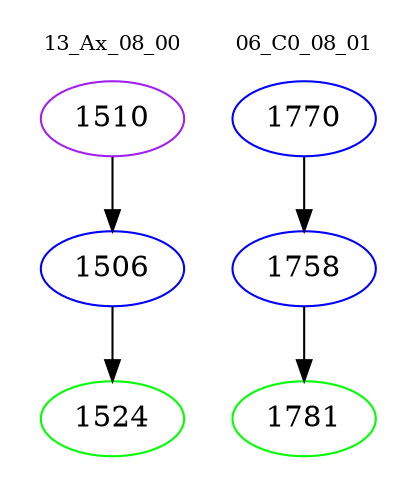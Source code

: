 digraph{
subgraph cluster_0 {
color = white
label = "13_Ax_08_00";
fontsize=10;
T0_1510 [label="1510", color="purple"]
T0_1510 -> T0_1506 [color="black"]
T0_1506 [label="1506", color="blue"]
T0_1506 -> T0_1524 [color="black"]
T0_1524 [label="1524", color="green"]
}
subgraph cluster_1 {
color = white
label = "06_C0_08_01";
fontsize=10;
T1_1770 [label="1770", color="blue"]
T1_1770 -> T1_1758 [color="black"]
T1_1758 [label="1758", color="blue"]
T1_1758 -> T1_1781 [color="black"]
T1_1781 [label="1781", color="green"]
}
}
